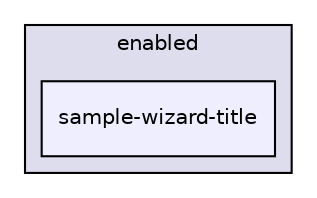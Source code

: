 digraph "modules/enabled/sample-wizard-title" {
  compound=true
  node [ fontsize="10", fontname="Helvetica"];
  edge [ labelfontsize="10", labelfontname="Helvetica"];
  subgraph clusterdir_378ef3c682277ef2d15fb43e7be64692 {
    graph [ bgcolor="#ddddee", pencolor="black", label="enabled" fontname="Helvetica", fontsize="10", URL="dir_378ef3c682277ef2d15fb43e7be64692.html"]
  dir_ee66815d685091af1992cee9f72be1b0 [shape=box, label="sample-wizard-title", style="filled", fillcolor="#eeeeff", pencolor="black", URL="dir_ee66815d685091af1992cee9f72be1b0.html"];
  }
}
